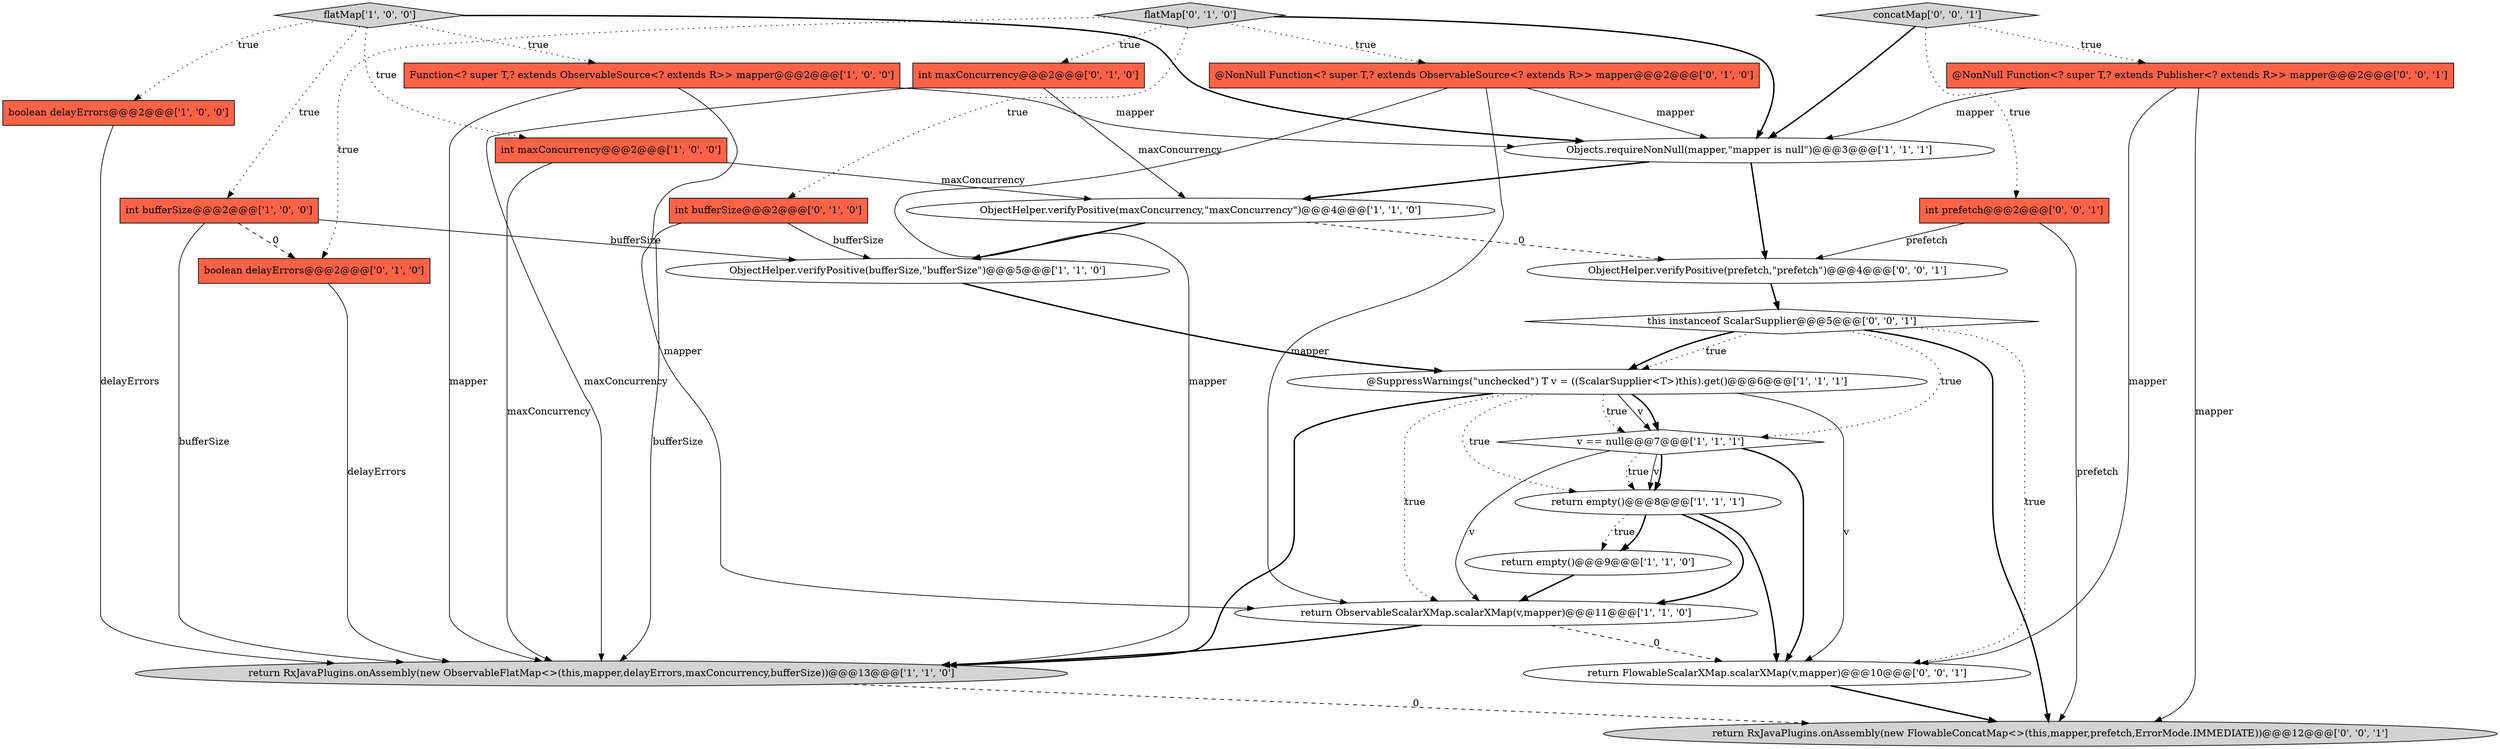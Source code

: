 digraph {
17 [style = filled, label = "int maxConcurrency@@@2@@@['0', '1', '0']", fillcolor = tomato, shape = box image = "AAA0AAABBB2BBB"];
23 [style = filled, label = "int prefetch@@@2@@@['0', '0', '1']", fillcolor = tomato, shape = box image = "AAA0AAABBB3BBB"];
18 [style = filled, label = "boolean delayErrors@@@2@@@['0', '1', '0']", fillcolor = tomato, shape = box image = "AAA1AAABBB2BBB"];
0 [style = filled, label = "return empty()@@@9@@@['1', '1', '0']", fillcolor = white, shape = ellipse image = "AAA0AAABBB1BBB"];
5 [style = filled, label = "return empty()@@@8@@@['1', '1', '1']", fillcolor = white, shape = ellipse image = "AAA0AAABBB1BBB"];
4 [style = filled, label = "return RxJavaPlugins.onAssembly(new ObservableFlatMap<>(this,mapper,delayErrors,maxConcurrency,bufferSize))@@@13@@@['1', '1', '0']", fillcolor = lightgray, shape = ellipse image = "AAA0AAABBB1BBB"];
16 [style = filled, label = "@NonNull Function<? super T,? extends ObservableSource<? extends R>> mapper@@@2@@@['0', '1', '0']", fillcolor = tomato, shape = box image = "AAA0AAABBB2BBB"];
20 [style = filled, label = "return FlowableScalarXMap.scalarXMap(v,mapper)@@@10@@@['0', '0', '1']", fillcolor = white, shape = ellipse image = "AAA0AAABBB3BBB"];
3 [style = filled, label = "@SuppressWarnings(\"unchecked\") T v = ((ScalarSupplier<T>)this).get()@@@6@@@['1', '1', '1']", fillcolor = white, shape = ellipse image = "AAA0AAABBB1BBB"];
8 [style = filled, label = "ObjectHelper.verifyPositive(bufferSize,\"bufferSize\")@@@5@@@['1', '1', '0']", fillcolor = white, shape = ellipse image = "AAA0AAABBB1BBB"];
21 [style = filled, label = "ObjectHelper.verifyPositive(prefetch,\"prefetch\")@@@4@@@['0', '0', '1']", fillcolor = white, shape = ellipse image = "AAA0AAABBB3BBB"];
11 [style = filled, label = "Objects.requireNonNull(mapper,\"mapper is null\")@@@3@@@['1', '1', '1']", fillcolor = white, shape = ellipse image = "AAA0AAABBB1BBB"];
7 [style = filled, label = "int maxConcurrency@@@2@@@['1', '0', '0']", fillcolor = tomato, shape = box image = "AAA0AAABBB1BBB"];
19 [style = filled, label = "this instanceof ScalarSupplier@@@5@@@['0', '0', '1']", fillcolor = white, shape = diamond image = "AAA0AAABBB3BBB"];
6 [style = filled, label = "v == null@@@7@@@['1', '1', '1']", fillcolor = white, shape = diamond image = "AAA0AAABBB1BBB"];
1 [style = filled, label = "return ObservableScalarXMap.scalarXMap(v,mapper)@@@11@@@['1', '1', '0']", fillcolor = white, shape = ellipse image = "AAA0AAABBB1BBB"];
13 [style = filled, label = "ObjectHelper.verifyPositive(maxConcurrency,\"maxConcurrency\")@@@4@@@['1', '1', '0']", fillcolor = white, shape = ellipse image = "AAA0AAABBB1BBB"];
10 [style = filled, label = "int bufferSize@@@2@@@['1', '0', '0']", fillcolor = tomato, shape = box image = "AAA1AAABBB1BBB"];
24 [style = filled, label = "@NonNull Function<? super T,? extends Publisher<? extends R>> mapper@@@2@@@['0', '0', '1']", fillcolor = tomato, shape = box image = "AAA0AAABBB3BBB"];
12 [style = filled, label = "flatMap['1', '0', '0']", fillcolor = lightgray, shape = diamond image = "AAA0AAABBB1BBB"];
22 [style = filled, label = "concatMap['0', '0', '1']", fillcolor = lightgray, shape = diamond image = "AAA0AAABBB3BBB"];
9 [style = filled, label = "Function<? super T,? extends ObservableSource<? extends R>> mapper@@@2@@@['1', '0', '0']", fillcolor = tomato, shape = box image = "AAA0AAABBB1BBB"];
25 [style = filled, label = "return RxJavaPlugins.onAssembly(new FlowableConcatMap<>(this,mapper,prefetch,ErrorMode.IMMEDIATE))@@@12@@@['0', '0', '1']", fillcolor = lightgray, shape = ellipse image = "AAA0AAABBB3BBB"];
15 [style = filled, label = "flatMap['0', '1', '0']", fillcolor = lightgray, shape = diamond image = "AAA0AAABBB2BBB"];
2 [style = filled, label = "boolean delayErrors@@@2@@@['1', '0', '0']", fillcolor = tomato, shape = box image = "AAA0AAABBB1BBB"];
14 [style = filled, label = "int bufferSize@@@2@@@['0', '1', '0']", fillcolor = tomato, shape = box image = "AAA0AAABBB2BBB"];
14->4 [style = solid, label="bufferSize"];
10->8 [style = solid, label="bufferSize"];
1->4 [style = bold, label=""];
14->8 [style = solid, label="bufferSize"];
22->23 [style = dotted, label="true"];
10->4 [style = solid, label="bufferSize"];
21->19 [style = bold, label=""];
5->20 [style = bold, label=""];
3->6 [style = solid, label="v"];
6->5 [style = solid, label="v"];
16->1 [style = solid, label="mapper"];
19->20 [style = dotted, label="true"];
11->21 [style = bold, label=""];
15->18 [style = dotted, label="true"];
8->3 [style = bold, label=""];
12->11 [style = bold, label=""];
12->2 [style = dotted, label="true"];
7->4 [style = solid, label="maxConcurrency"];
24->20 [style = solid, label="mapper"];
24->25 [style = solid, label="mapper"];
2->4 [style = solid, label="delayErrors"];
3->6 [style = bold, label=""];
9->11 [style = solid, label="mapper"];
9->1 [style = solid, label="mapper"];
5->0 [style = dotted, label="true"];
22->24 [style = dotted, label="true"];
3->6 [style = dotted, label="true"];
17->13 [style = solid, label="maxConcurrency"];
15->16 [style = dotted, label="true"];
15->14 [style = dotted, label="true"];
20->25 [style = bold, label=""];
3->4 [style = bold, label=""];
9->4 [style = solid, label="mapper"];
19->25 [style = bold, label=""];
23->21 [style = solid, label="prefetch"];
15->17 [style = dotted, label="true"];
1->20 [style = dashed, label="0"];
6->20 [style = bold, label=""];
4->25 [style = dashed, label="0"];
5->1 [style = bold, label=""];
6->5 [style = bold, label=""];
3->5 [style = dotted, label="true"];
17->4 [style = solid, label="maxConcurrency"];
23->25 [style = solid, label="prefetch"];
13->21 [style = dashed, label="0"];
15->11 [style = bold, label=""];
3->20 [style = solid, label="v"];
5->0 [style = bold, label=""];
12->10 [style = dotted, label="true"];
19->3 [style = dotted, label="true"];
0->1 [style = bold, label=""];
11->13 [style = bold, label=""];
16->4 [style = solid, label="mapper"];
16->11 [style = solid, label="mapper"];
7->13 [style = solid, label="maxConcurrency"];
19->6 [style = dotted, label="true"];
18->4 [style = solid, label="delayErrors"];
24->11 [style = solid, label="mapper"];
13->8 [style = bold, label=""];
12->7 [style = dotted, label="true"];
6->1 [style = solid, label="v"];
19->3 [style = bold, label=""];
3->1 [style = dotted, label="true"];
22->11 [style = bold, label=""];
10->18 [style = dashed, label="0"];
6->5 [style = dotted, label="true"];
12->9 [style = dotted, label="true"];
}
